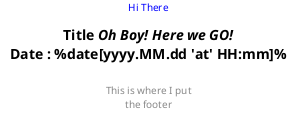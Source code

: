 @startuml
center header
<font color=blue>Hi There</font>
endheader

title
Title //Oh Boy! Here we GO!//
Date : %date[yyyy.MM.dd 'at' HH:mm]%
end title

center footer
This is where I put
the footer
endfooter

@enduml
